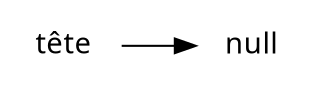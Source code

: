 digraph liste {
    rankdir="LR";
    node [fontname="Courrier"];
    tete [label="tête" shape=plaintext]
    null [label="null" shape=plaintext]

    tete -> null;
}
